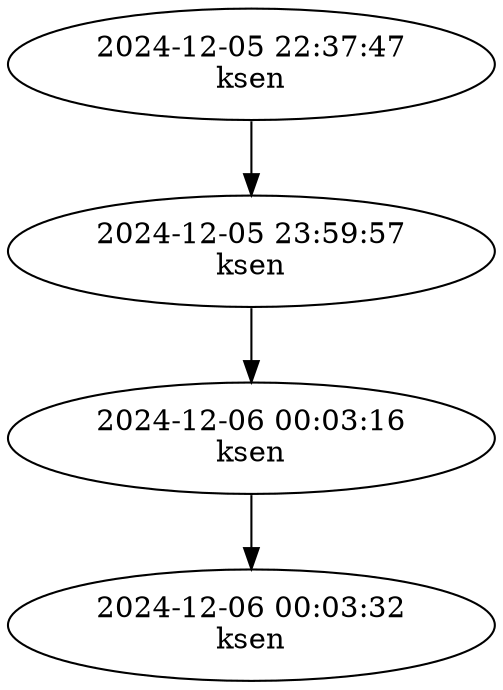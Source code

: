 // Git Commit Dependencies
digraph {
	"82e31bef3d3454774370bfcc564d23b68e337040" [label="2024-12-06 00:03:32
ksen"]
	d0f4ba8937dc635baf2257e01d4c907b4aa02088 -> "82e31bef3d3454774370bfcc564d23b68e337040"
	d0f4ba8937dc635baf2257e01d4c907b4aa02088 [label="2024-12-06 00:03:16
ksen"]
	"7d908f3944cada28ce7c27503b8f6ea80a765070" -> d0f4ba8937dc635baf2257e01d4c907b4aa02088
	"7d908f3944cada28ce7c27503b8f6ea80a765070" [label="2024-12-05 23:59:57
ksen"]
	"636b4bf9ba55f9384c418d32180d15f6bfeaa32a" -> "7d908f3944cada28ce7c27503b8f6ea80a765070"
	"636b4bf9ba55f9384c418d32180d15f6bfeaa32a" [label="2024-12-05 22:37:47
ksen"]
}
